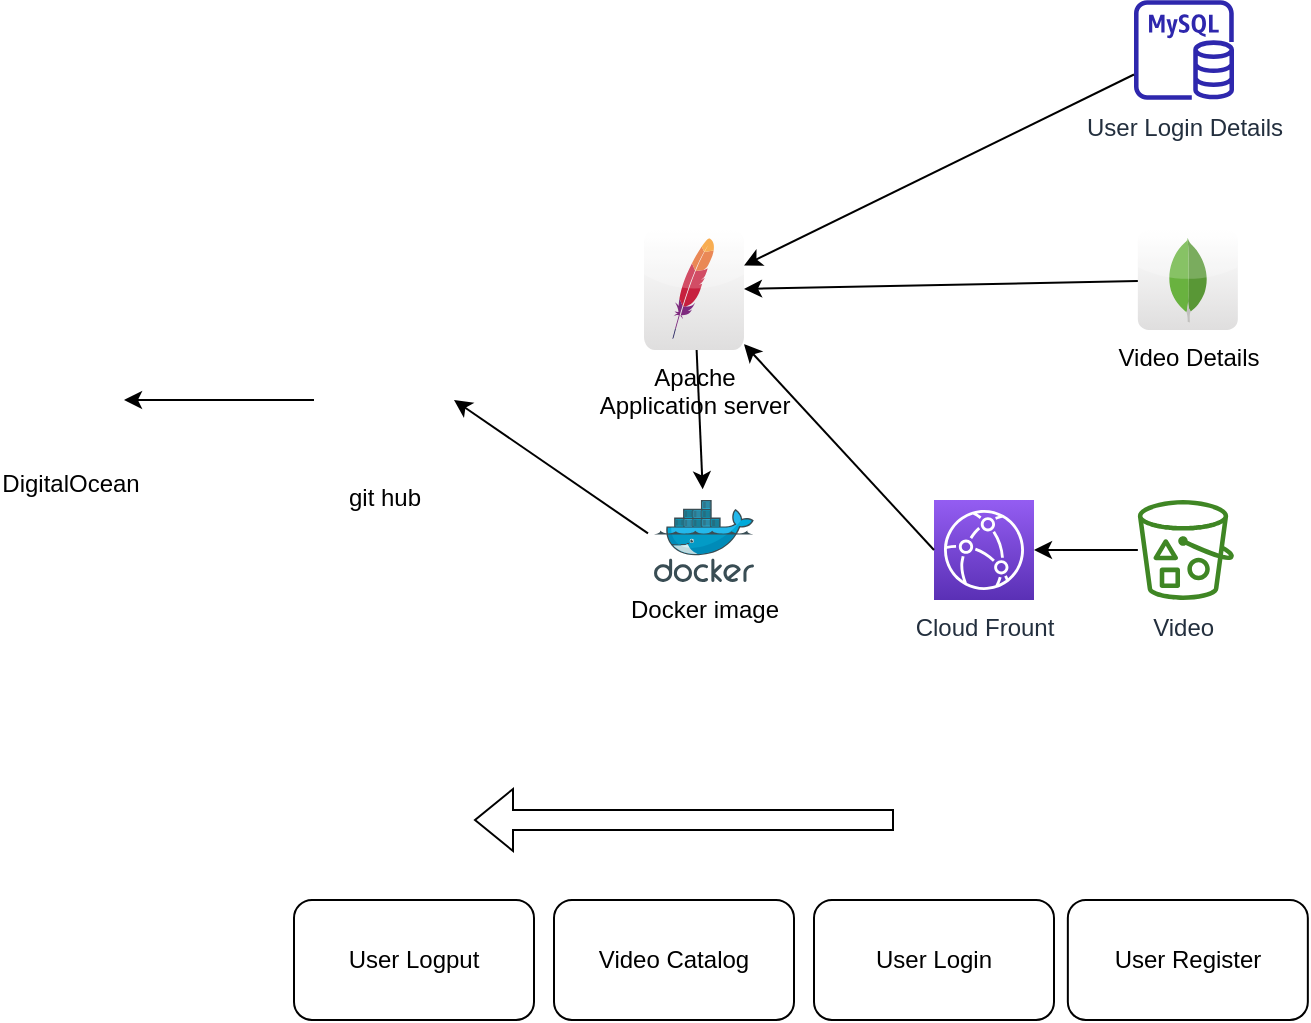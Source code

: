 <mxfile version="20.8.4" type="github">
  <diagram id="x23jb5G1XixdcUlhgKRt" name="Page-1">
    <mxGraphModel dx="1221" dy="668" grid="1" gridSize="10" guides="1" tooltips="1" connect="1" arrows="1" fold="1" page="1" pageScale="1" pageWidth="850" pageHeight="1100" math="0" shadow="0">
      <root>
        <mxCell id="0" />
        <mxCell id="1" parent="0" />
        <mxCell id="mV4v1Z0qtpCsgCYYpxog-8" value="" style="edgeStyle=orthogonalEdgeStyle;rounded=0;orthogonalLoop=1;jettySize=auto;html=1;" parent="1" source="mV4v1Z0qtpCsgCYYpxog-1" target="mV4v1Z0qtpCsgCYYpxog-2" edge="1">
          <mxGeometry relative="1" as="geometry" />
        </mxCell>
        <mxCell id="mV4v1Z0qtpCsgCYYpxog-1" value="Video&amp;nbsp;" style="sketch=0;outlineConnect=0;fontColor=#232F3E;gradientColor=none;fillColor=#3F8624;strokeColor=none;dashed=0;verticalLabelPosition=bottom;verticalAlign=top;align=center;html=1;fontSize=12;fontStyle=0;aspect=fixed;pointerEvents=1;shape=mxgraph.aws4.bucket_with_objects;" parent="1" vertex="1">
          <mxGeometry x="621.92" y="370" width="48.08" height="50" as="geometry" />
        </mxCell>
        <mxCell id="mV4v1Z0qtpCsgCYYpxog-2" value="Cloud Frount" style="sketch=0;points=[[0,0,0],[0.25,0,0],[0.5,0,0],[0.75,0,0],[1,0,0],[0,1,0],[0.25,1,0],[0.5,1,0],[0.75,1,0],[1,1,0],[0,0.25,0],[0,0.5,0],[0,0.75,0],[1,0.25,0],[1,0.5,0],[1,0.75,0]];outlineConnect=0;fontColor=#232F3E;gradientColor=#945DF2;gradientDirection=north;fillColor=#5A30B5;strokeColor=#ffffff;dashed=0;verticalLabelPosition=bottom;verticalAlign=top;align=center;html=1;fontSize=12;fontStyle=0;aspect=fixed;shape=mxgraph.aws4.resourceIcon;resIcon=mxgraph.aws4.cloudfront;" parent="1" vertex="1">
          <mxGeometry x="520" y="370" width="50" height="50" as="geometry" />
        </mxCell>
        <mxCell id="mV4v1Z0qtpCsgCYYpxog-3" value="User Login Details" style="sketch=0;outlineConnect=0;fontColor=#232F3E;gradientColor=none;fillColor=#2E27AD;strokeColor=none;dashed=0;verticalLabelPosition=bottom;verticalAlign=top;align=center;html=1;fontSize=12;fontStyle=0;aspect=fixed;pointerEvents=1;shape=mxgraph.aws4.rds_mysql_instance;" parent="1" vertex="1">
          <mxGeometry x="620" y="120" width="50" height="50" as="geometry" />
        </mxCell>
        <mxCell id="mV4v1Z0qtpCsgCYYpxog-4" value="Video Details" style="dashed=0;outlineConnect=0;html=1;align=center;labelPosition=center;verticalLabelPosition=bottom;verticalAlign=top;shape=mxgraph.webicons.mongodb;gradientColor=#DFDEDE" parent="1" vertex="1">
          <mxGeometry x="621.92" y="235" width="50" height="50" as="geometry" />
        </mxCell>
        <mxCell id="mV4v1Z0qtpCsgCYYpxog-5" value="Apache &lt;br&gt;Application server" style="dashed=0;outlineConnect=0;html=1;align=center;labelPosition=center;verticalLabelPosition=bottom;verticalAlign=top;shape=mxgraph.webicons.apache;gradientColor=#DFDEDE" parent="1" vertex="1">
          <mxGeometry x="375" y="235" width="50" height="60" as="geometry" />
        </mxCell>
        <mxCell id="mV4v1Z0qtpCsgCYYpxog-6" style="edgeStyle=orthogonalEdgeStyle;rounded=0;orthogonalLoop=1;jettySize=auto;html=1;exitX=0.5;exitY=1;exitDx=0;exitDy=0;exitPerimeter=0;" parent="1" source="mV4v1Z0qtpCsgCYYpxog-2" target="mV4v1Z0qtpCsgCYYpxog-2" edge="1">
          <mxGeometry relative="1" as="geometry" />
        </mxCell>
        <mxCell id="mV4v1Z0qtpCsgCYYpxog-10" value="" style="endArrow=classic;html=1;rounded=0;" parent="1" source="mV4v1Z0qtpCsgCYYpxog-4" target="mV4v1Z0qtpCsgCYYpxog-5" edge="1">
          <mxGeometry width="50" height="50" relative="1" as="geometry">
            <mxPoint x="400" y="370" as="sourcePoint" />
            <mxPoint x="450" y="320" as="targetPoint" />
          </mxGeometry>
        </mxCell>
        <mxCell id="mV4v1Z0qtpCsgCYYpxog-11" value="" style="endArrow=classic;html=1;rounded=0;" parent="1" source="mV4v1Z0qtpCsgCYYpxog-3" target="mV4v1Z0qtpCsgCYYpxog-5" edge="1">
          <mxGeometry width="50" height="50" relative="1" as="geometry">
            <mxPoint x="400" y="370" as="sourcePoint" />
            <mxPoint x="450" y="320" as="targetPoint" />
          </mxGeometry>
        </mxCell>
        <mxCell id="mV4v1Z0qtpCsgCYYpxog-12" value="" style="endArrow=classic;html=1;rounded=0;exitX=0;exitY=0.5;exitDx=0;exitDy=0;exitPerimeter=0;" parent="1" source="mV4v1Z0qtpCsgCYYpxog-2" target="mV4v1Z0qtpCsgCYYpxog-5" edge="1">
          <mxGeometry width="50" height="50" relative="1" as="geometry">
            <mxPoint x="400" y="370" as="sourcePoint" />
            <mxPoint x="450" y="320" as="targetPoint" />
          </mxGeometry>
        </mxCell>
        <mxCell id="mV4v1Z0qtpCsgCYYpxog-14" value="" style="shape=image;html=1;verticalAlign=top;verticalLabelPosition=bottom;labelBackgroundColor=#ffffff;imageAspect=0;aspect=fixed;image=https://cdn1.iconfinder.com/data/icons/hawcons/32/699096-icon-21-file-php-128.png" parent="1" vertex="1">
          <mxGeometry x="350" y="235" width="40" height="40" as="geometry" />
        </mxCell>
        <mxCell id="mV4v1Z0qtpCsgCYYpxog-15" value="Docker image" style="sketch=0;aspect=fixed;html=1;points=[];align=center;image;fontSize=12;image=img/lib/mscae/Docker.svg;" parent="1" vertex="1">
          <mxGeometry x="380" y="370" width="50" height="41" as="geometry" />
        </mxCell>
        <mxCell id="mV4v1Z0qtpCsgCYYpxog-21" value="" style="edgeStyle=orthogonalEdgeStyle;rounded=0;orthogonalLoop=1;jettySize=auto;html=1;" parent="1" source="mV4v1Z0qtpCsgCYYpxog-17" target="mV4v1Z0qtpCsgCYYpxog-20" edge="1">
          <mxGeometry relative="1" as="geometry" />
        </mxCell>
        <mxCell id="mV4v1Z0qtpCsgCYYpxog-17" value="git hub" style="shape=image;html=1;verticalAlign=top;verticalLabelPosition=bottom;labelBackgroundColor=#ffffff;imageAspect=0;aspect=fixed;image=https://cdn1.iconfinder.com/data/icons/picons-social/57/github-128.png" parent="1" vertex="1">
          <mxGeometry x="210" y="285" width="70" height="70" as="geometry" />
        </mxCell>
        <mxCell id="mV4v1Z0qtpCsgCYYpxog-18" value="" style="endArrow=classic;html=1;rounded=0;entryX=1;entryY=0.5;entryDx=0;entryDy=0;exitX=-0.06;exitY=0.407;exitDx=0;exitDy=0;exitPerimeter=0;" parent="1" source="mV4v1Z0qtpCsgCYYpxog-15" target="mV4v1Z0qtpCsgCYYpxog-17" edge="1">
          <mxGeometry width="50" height="50" relative="1" as="geometry">
            <mxPoint x="400" y="370" as="sourcePoint" />
            <mxPoint x="450" y="320" as="targetPoint" />
          </mxGeometry>
        </mxCell>
        <mxCell id="mV4v1Z0qtpCsgCYYpxog-19" value="" style="endArrow=classic;html=1;rounded=0;entryX=0.487;entryY=-0.13;entryDx=0;entryDy=0;entryPerimeter=0;" parent="1" source="mV4v1Z0qtpCsgCYYpxog-5" target="mV4v1Z0qtpCsgCYYpxog-15" edge="1">
          <mxGeometry width="50" height="50" relative="1" as="geometry">
            <mxPoint x="400" y="370" as="sourcePoint" />
            <mxPoint x="450" y="320" as="targetPoint" />
          </mxGeometry>
        </mxCell>
        <mxCell id="mV4v1Z0qtpCsgCYYpxog-20" value="DigitalOcean" style="shape=image;html=1;verticalAlign=top;verticalLabelPosition=bottom;labelBackgroundColor=#ffffff;imageAspect=0;aspect=fixed;image=https://cdn2.iconfinder.com/data/icons/css-vol-1/24/digitalocean-128.png" parent="1" vertex="1">
          <mxGeometry x="60" y="292.5" width="55" height="55" as="geometry" />
        </mxCell>
        <mxCell id="dyZNxxUk960gbLI7X8KU-1" value="" style="shape=flexArrow;endArrow=classic;html=1;rounded=0;" edge="1" parent="1">
          <mxGeometry width="50" height="50" relative="1" as="geometry">
            <mxPoint x="500" y="530" as="sourcePoint" />
            <mxPoint x="290" y="530" as="targetPoint" />
          </mxGeometry>
        </mxCell>
        <mxCell id="dyZNxxUk960gbLI7X8KU-2" value="User Register" style="rounded=1;whiteSpace=wrap;html=1;" vertex="1" parent="1">
          <mxGeometry x="586.92" y="570" width="120" height="60" as="geometry" />
        </mxCell>
        <mxCell id="dyZNxxUk960gbLI7X8KU-3" value="User Login" style="rounded=1;whiteSpace=wrap;html=1;" vertex="1" parent="1">
          <mxGeometry x="460" y="570" width="120" height="60" as="geometry" />
        </mxCell>
        <mxCell id="dyZNxxUk960gbLI7X8KU-4" value="User Logput" style="rounded=1;whiteSpace=wrap;html=1;" vertex="1" parent="1">
          <mxGeometry x="200" y="570" width="120" height="60" as="geometry" />
        </mxCell>
        <mxCell id="dyZNxxUk960gbLI7X8KU-5" value="Video Catalog" style="rounded=1;whiteSpace=wrap;html=1;" vertex="1" parent="1">
          <mxGeometry x="330" y="570" width="120" height="60" as="geometry" />
        </mxCell>
      </root>
    </mxGraphModel>
  </diagram>
</mxfile>
